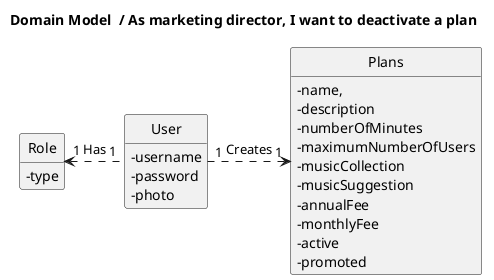 @startuml
'https://plantuml.com/sequence-diagram

title Domain Model  / As marketing director, I want to deactivate a plan

skinparam classAttributeIconSize 0
hide circle
hide methods

class User{
    -username
    -password
    -photo
}

class Plans{
    -name,
    - description
    - numberOfMinutes
    -maximumNumberOfUsers
    -musicCollection
    -musicSuggestion
    -annualFee
    -monthlyFee
    -active
    -promoted
}

class Role{
    -type
}


Role "1" <.right. "1" User: Has
User "1" .right.> "1" Plans: Creates

@enduml